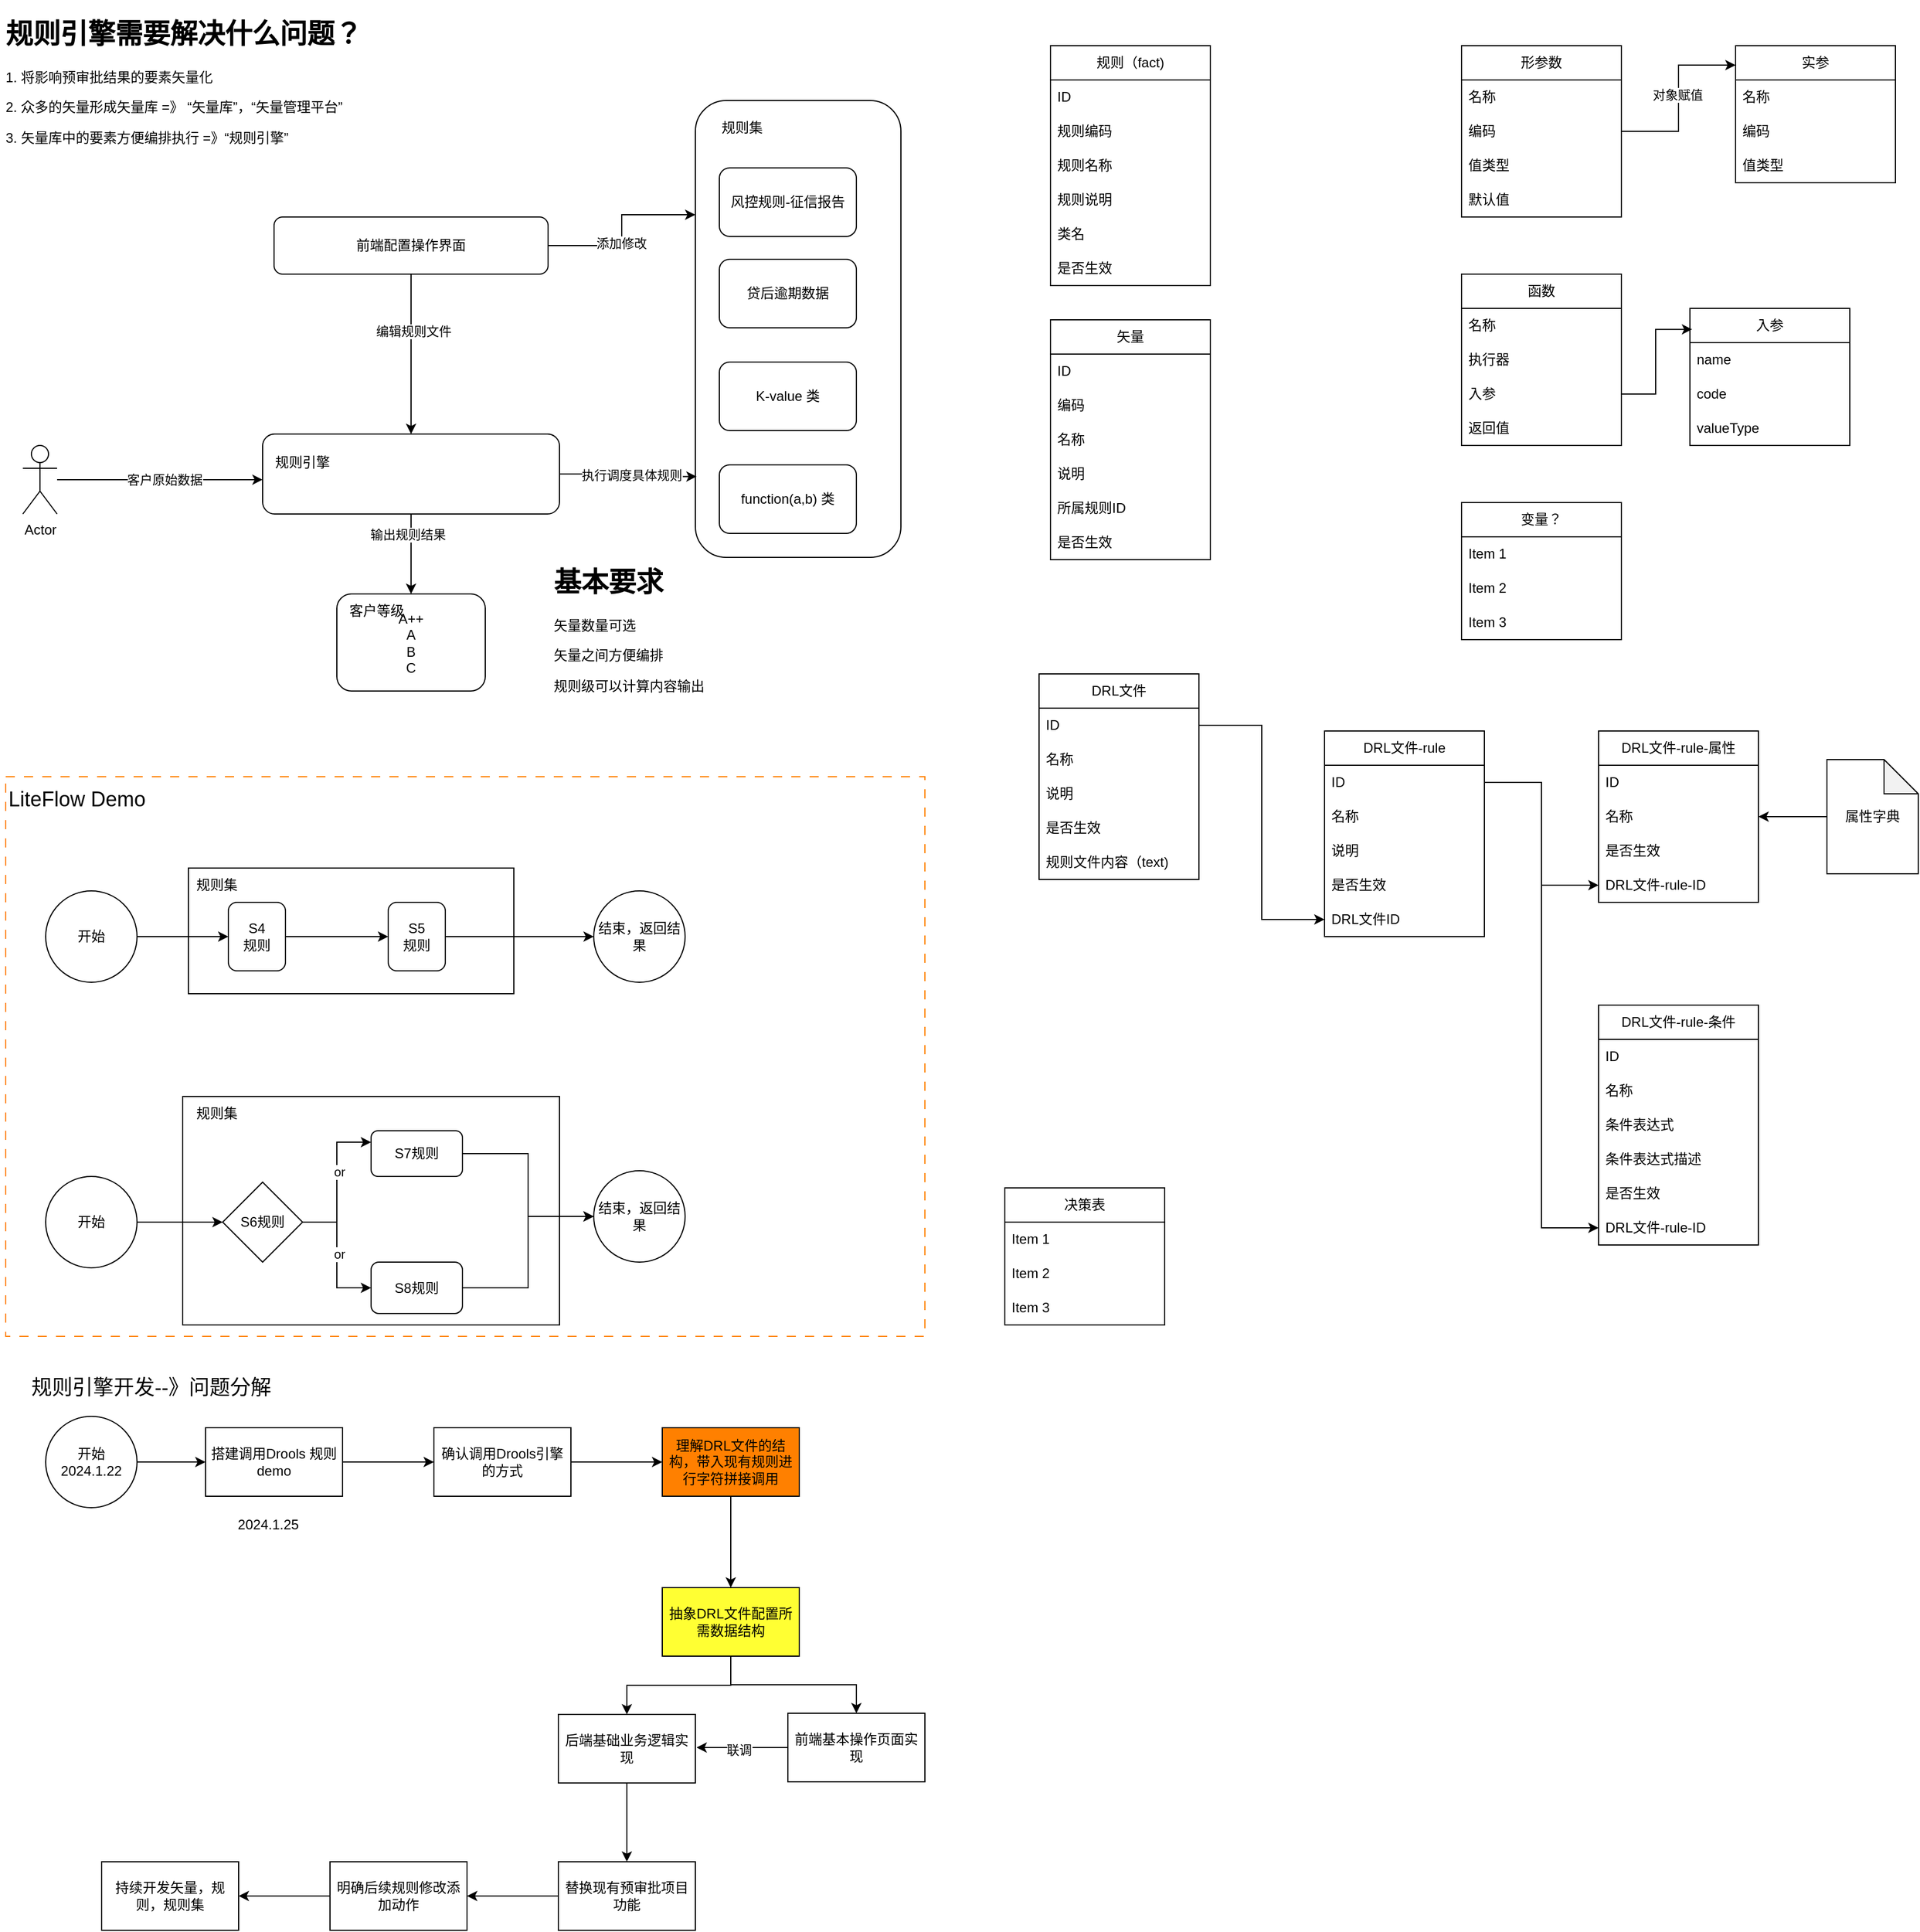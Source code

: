 <mxfile version="23.0.0" type="github">
  <diagram name="第 1 页" id="rjAUkO0vNHYu7uV1Q9YC">
    <mxGraphModel dx="1434" dy="746" grid="1" gridSize="10" guides="1" tooltips="1" connect="1" arrows="1" fold="1" page="1" pageScale="1" pageWidth="827" pageHeight="1169" math="0" shadow="0">
      <root>
        <mxCell id="0" />
        <mxCell id="1" parent="0" />
        <mxCell id="IadNxtHCecKDnva7Nldo-36" value="" style="rounded=0;whiteSpace=wrap;html=1;strokeColor=#FF8000;fillStyle=hatch;dashed=1;dashPattern=8 8;" parent="1" vertex="1">
          <mxGeometry x="5" y="680" width="805" height="490" as="geometry" />
        </mxCell>
        <mxCell id="IadNxtHCecKDnva7Nldo-32" value="" style="rounded=0;whiteSpace=wrap;html=1;" parent="1" vertex="1">
          <mxGeometry x="160" y="960" width="330" height="200" as="geometry" />
        </mxCell>
        <mxCell id="IadNxtHCecKDnva7Nldo-30" value="" style="rounded=0;whiteSpace=wrap;html=1;" parent="1" vertex="1">
          <mxGeometry x="165" y="760" width="285" height="110" as="geometry" />
        </mxCell>
        <mxCell id="1iiOVpeckg8WZ8sWALq8-1" value="" style="rounded=1;whiteSpace=wrap;html=1;" parent="1" vertex="1">
          <mxGeometry x="609" y="88" width="180" height="400" as="geometry" />
        </mxCell>
        <mxCell id="1iiOVpeckg8WZ8sWALq8-2" value="风控规则-征信报告" style="rounded=1;whiteSpace=wrap;html=1;" parent="1" vertex="1">
          <mxGeometry x="630" y="147" width="120" height="60" as="geometry" />
        </mxCell>
        <mxCell id="1iiOVpeckg8WZ8sWALq8-3" value="规则集" style="text;html=1;strokeColor=none;fillColor=none;align=center;verticalAlign=middle;whiteSpace=wrap;rounded=0;" parent="1" vertex="1">
          <mxGeometry x="620" y="97" width="60" height="30" as="geometry" />
        </mxCell>
        <mxCell id="1iiOVpeckg8WZ8sWALq8-4" value="贷后逾期数据" style="rounded=1;whiteSpace=wrap;html=1;" parent="1" vertex="1">
          <mxGeometry x="630" y="227" width="120" height="60" as="geometry" />
        </mxCell>
        <mxCell id="1iiOVpeckg8WZ8sWALq8-9" style="edgeStyle=orthogonalEdgeStyle;rounded=0;orthogonalLoop=1;jettySize=auto;html=1;entryX=0;entryY=0.25;entryDx=0;entryDy=0;" parent="1" source="1iiOVpeckg8WZ8sWALq8-5" target="1iiOVpeckg8WZ8sWALq8-1" edge="1">
          <mxGeometry relative="1" as="geometry" />
        </mxCell>
        <mxCell id="1iiOVpeckg8WZ8sWALq8-10" value="添加修改" style="edgeLabel;html=1;align=center;verticalAlign=middle;resizable=0;points=[];" parent="1iiOVpeckg8WZ8sWALq8-9" vertex="1" connectable="0">
          <mxGeometry x="-0.138" y="1" relative="1" as="geometry">
            <mxPoint as="offset" />
          </mxGeometry>
        </mxCell>
        <mxCell id="1iiOVpeckg8WZ8sWALq8-12" style="edgeStyle=orthogonalEdgeStyle;rounded=0;orthogonalLoop=1;jettySize=auto;html=1;entryX=0.5;entryY=0;entryDx=0;entryDy=0;" parent="1" source="1iiOVpeckg8WZ8sWALq8-5" target="1iiOVpeckg8WZ8sWALq8-6" edge="1">
          <mxGeometry relative="1" as="geometry">
            <mxPoint x="300" y="330" as="targetPoint" />
          </mxGeometry>
        </mxCell>
        <mxCell id="1iiOVpeckg8WZ8sWALq8-13" value="编辑规则文件" style="edgeLabel;html=1;align=center;verticalAlign=middle;resizable=0;points=[];" parent="1iiOVpeckg8WZ8sWALq8-12" vertex="1" connectable="0">
          <mxGeometry x="-0.293" y="2" relative="1" as="geometry">
            <mxPoint as="offset" />
          </mxGeometry>
        </mxCell>
        <mxCell id="1iiOVpeckg8WZ8sWALq8-5" value="前端配置操作界面" style="rounded=1;whiteSpace=wrap;html=1;" parent="1" vertex="1">
          <mxGeometry x="240" y="190" width="240" height="50" as="geometry" />
        </mxCell>
        <mxCell id="1iiOVpeckg8WZ8sWALq8-17" style="edgeStyle=orthogonalEdgeStyle;rounded=0;orthogonalLoop=1;jettySize=auto;html=1;entryX=0.5;entryY=0;entryDx=0;entryDy=0;" parent="1" source="1iiOVpeckg8WZ8sWALq8-6" target="1iiOVpeckg8WZ8sWALq8-16" edge="1">
          <mxGeometry relative="1" as="geometry" />
        </mxCell>
        <mxCell id="1iiOVpeckg8WZ8sWALq8-18" value="输出规则结果" style="edgeLabel;html=1;align=center;verticalAlign=middle;resizable=0;points=[];" parent="1iiOVpeckg8WZ8sWALq8-17" vertex="1" connectable="0">
          <mxGeometry x="-0.504" y="-3" relative="1" as="geometry">
            <mxPoint as="offset" />
          </mxGeometry>
        </mxCell>
        <mxCell id="1iiOVpeckg8WZ8sWALq8-6" value="" style="rounded=1;whiteSpace=wrap;html=1;" parent="1" vertex="1">
          <mxGeometry x="230" y="380" width="260" height="70" as="geometry" />
        </mxCell>
        <mxCell id="1iiOVpeckg8WZ8sWALq8-7" value="规则引擎" style="text;html=1;strokeColor=none;fillColor=none;align=center;verticalAlign=middle;whiteSpace=wrap;rounded=0;" parent="1" vertex="1">
          <mxGeometry x="235" y="390" width="60" height="30" as="geometry" />
        </mxCell>
        <mxCell id="1iiOVpeckg8WZ8sWALq8-14" style="edgeStyle=orthogonalEdgeStyle;rounded=0;orthogonalLoop=1;jettySize=auto;html=1;entryX=0.006;entryY=0.823;entryDx=0;entryDy=0;entryPerimeter=0;" parent="1" source="1iiOVpeckg8WZ8sWALq8-6" target="1iiOVpeckg8WZ8sWALq8-1" edge="1">
          <mxGeometry relative="1" as="geometry" />
        </mxCell>
        <mxCell id="1iiOVpeckg8WZ8sWALq8-15" value="执行调度具体规则" style="edgeLabel;html=1;align=center;verticalAlign=middle;resizable=0;points=[];" parent="1iiOVpeckg8WZ8sWALq8-14" vertex="1" connectable="0">
          <mxGeometry x="0.063" y="1" relative="1" as="geometry">
            <mxPoint as="offset" />
          </mxGeometry>
        </mxCell>
        <mxCell id="1iiOVpeckg8WZ8sWALq8-16" value="A++&lt;br&gt;A&lt;br&gt;B&lt;br&gt;C" style="rounded=1;whiteSpace=wrap;html=1;" parent="1" vertex="1">
          <mxGeometry x="295" y="520" width="130" height="85" as="geometry" />
        </mxCell>
        <mxCell id="1iiOVpeckg8WZ8sWALq8-19" value="Actor" style="shape=umlActor;verticalLabelPosition=bottom;verticalAlign=top;html=1;outlineConnect=0;" parent="1" vertex="1">
          <mxGeometry x="20" y="390" width="30" height="60" as="geometry" />
        </mxCell>
        <mxCell id="1iiOVpeckg8WZ8sWALq8-20" style="edgeStyle=orthogonalEdgeStyle;rounded=0;orthogonalLoop=1;jettySize=auto;html=1;entryX=0;entryY=0.571;entryDx=0;entryDy=0;entryPerimeter=0;" parent="1" source="1iiOVpeckg8WZ8sWALq8-19" target="1iiOVpeckg8WZ8sWALq8-6" edge="1">
          <mxGeometry relative="1" as="geometry" />
        </mxCell>
        <mxCell id="1iiOVpeckg8WZ8sWALq8-21" value="客户原始数据" style="edgeLabel;html=1;align=center;verticalAlign=middle;resizable=0;points=[];" parent="1iiOVpeckg8WZ8sWALq8-20" vertex="1" connectable="0">
          <mxGeometry x="0.037" relative="1" as="geometry">
            <mxPoint as="offset" />
          </mxGeometry>
        </mxCell>
        <mxCell id="1iiOVpeckg8WZ8sWALq8-22" value="客户等级" style="text;html=1;strokeColor=none;fillColor=none;align=center;verticalAlign=middle;whiteSpace=wrap;rounded=0;" parent="1" vertex="1">
          <mxGeometry x="300" y="520" width="60" height="30" as="geometry" />
        </mxCell>
        <mxCell id="1iiOVpeckg8WZ8sWALq8-23" value="K-value 类" style="rounded=1;whiteSpace=wrap;html=1;" parent="1" vertex="1">
          <mxGeometry x="630" y="317" width="120" height="60" as="geometry" />
        </mxCell>
        <mxCell id="1iiOVpeckg8WZ8sWALq8-24" value="function(a,b) 类" style="rounded=1;whiteSpace=wrap;html=1;" parent="1" vertex="1">
          <mxGeometry x="630" y="407" width="120" height="60" as="geometry" />
        </mxCell>
        <mxCell id="1iiOVpeckg8WZ8sWALq8-25" value="&lt;h1&gt;基本要求&lt;/h1&gt;&lt;p&gt;矢量数量可选&lt;/p&gt;&lt;p&gt;矢量之间方便编排&lt;/p&gt;&lt;p&gt;&lt;span style=&quot;background-color: initial;&quot;&gt;规则级可以计算内容输出&lt;/span&gt;&lt;/p&gt;" style="text;html=1;strokeColor=none;fillColor=none;spacing=5;spacingTop=-20;whiteSpace=wrap;overflow=hidden;rounded=0;" parent="1" vertex="1">
          <mxGeometry x="480" y="490" width="190" height="130" as="geometry" />
        </mxCell>
        <mxCell id="IadNxtHCecKDnva7Nldo-7" style="edgeStyle=orthogonalEdgeStyle;rounded=0;orthogonalLoop=1;jettySize=auto;html=1;" parent="1" source="IadNxtHCecKDnva7Nldo-1" target="IadNxtHCecKDnva7Nldo-2" edge="1">
          <mxGeometry relative="1" as="geometry" />
        </mxCell>
        <mxCell id="IadNxtHCecKDnva7Nldo-1" value="开始" style="ellipse;whiteSpace=wrap;html=1;aspect=fixed;" parent="1" vertex="1">
          <mxGeometry x="40" y="780" width="80" height="80" as="geometry" />
        </mxCell>
        <mxCell id="IadNxtHCecKDnva7Nldo-8" style="edgeStyle=orthogonalEdgeStyle;rounded=0;orthogonalLoop=1;jettySize=auto;html=1;entryX=0;entryY=0.5;entryDx=0;entryDy=0;" parent="1" source="IadNxtHCecKDnva7Nldo-2" target="IadNxtHCecKDnva7Nldo-3" edge="1">
          <mxGeometry relative="1" as="geometry" />
        </mxCell>
        <mxCell id="IadNxtHCecKDnva7Nldo-2" value="S4&lt;br&gt;规则" style="rounded=1;whiteSpace=wrap;html=1;" parent="1" vertex="1">
          <mxGeometry x="200" y="790" width="50" height="60" as="geometry" />
        </mxCell>
        <mxCell id="IadNxtHCecKDnva7Nldo-20" style="edgeStyle=orthogonalEdgeStyle;rounded=0;orthogonalLoop=1;jettySize=auto;html=1;" parent="1" source="IadNxtHCecKDnva7Nldo-3" target="IadNxtHCecKDnva7Nldo-9" edge="1">
          <mxGeometry relative="1" as="geometry" />
        </mxCell>
        <mxCell id="IadNxtHCecKDnva7Nldo-3" value="S5&lt;br&gt;规则" style="rounded=1;whiteSpace=wrap;html=1;" parent="1" vertex="1">
          <mxGeometry x="340" y="790" width="50" height="60" as="geometry" />
        </mxCell>
        <mxCell id="IadNxtHCecKDnva7Nldo-11" style="edgeStyle=orthogonalEdgeStyle;rounded=0;orthogonalLoop=1;jettySize=auto;html=1;entryX=0;entryY=0.25;entryDx=0;entryDy=0;" parent="1" source="IadNxtHCecKDnva7Nldo-4" target="IadNxtHCecKDnva7Nldo-5" edge="1">
          <mxGeometry relative="1" as="geometry" />
        </mxCell>
        <mxCell id="IadNxtHCecKDnva7Nldo-13" value="or" style="edgeLabel;html=1;align=center;verticalAlign=middle;resizable=0;points=[];" parent="IadNxtHCecKDnva7Nldo-11" vertex="1" connectable="0">
          <mxGeometry x="0.139" y="-2" relative="1" as="geometry">
            <mxPoint as="offset" />
          </mxGeometry>
        </mxCell>
        <mxCell id="IadNxtHCecKDnva7Nldo-12" style="edgeStyle=orthogonalEdgeStyle;rounded=0;orthogonalLoop=1;jettySize=auto;html=1;entryX=0;entryY=0.5;entryDx=0;entryDy=0;" parent="1" source="IadNxtHCecKDnva7Nldo-4" target="IadNxtHCecKDnva7Nldo-6" edge="1">
          <mxGeometry relative="1" as="geometry" />
        </mxCell>
        <mxCell id="IadNxtHCecKDnva7Nldo-14" value="or" style="edgeLabel;html=1;align=center;verticalAlign=middle;resizable=0;points=[];" parent="IadNxtHCecKDnva7Nldo-12" vertex="1" connectable="0">
          <mxGeometry x="-0.013" y="2" relative="1" as="geometry">
            <mxPoint as="offset" />
          </mxGeometry>
        </mxCell>
        <mxCell id="IadNxtHCecKDnva7Nldo-4" value="S6规则" style="rhombus;whiteSpace=wrap;html=1;" parent="1" vertex="1">
          <mxGeometry x="195" y="1035" width="70" height="70" as="geometry" />
        </mxCell>
        <mxCell id="IadNxtHCecKDnva7Nldo-28" style="edgeStyle=orthogonalEdgeStyle;rounded=0;orthogonalLoop=1;jettySize=auto;html=1;entryX=0;entryY=0.5;entryDx=0;entryDy=0;" parent="1" source="IadNxtHCecKDnva7Nldo-5" target="IadNxtHCecKDnva7Nldo-27" edge="1">
          <mxGeometry relative="1" as="geometry" />
        </mxCell>
        <mxCell id="IadNxtHCecKDnva7Nldo-5" value="S7规则" style="rounded=1;whiteSpace=wrap;html=1;" parent="1" vertex="1">
          <mxGeometry x="325" y="990" width="80" height="40" as="geometry" />
        </mxCell>
        <mxCell id="IadNxtHCecKDnva7Nldo-29" style="edgeStyle=orthogonalEdgeStyle;rounded=0;orthogonalLoop=1;jettySize=auto;html=1;" parent="1" source="IadNxtHCecKDnva7Nldo-6" target="IadNxtHCecKDnva7Nldo-27" edge="1">
          <mxGeometry relative="1" as="geometry" />
        </mxCell>
        <mxCell id="IadNxtHCecKDnva7Nldo-6" value="S8规则" style="rounded=1;whiteSpace=wrap;html=1;" parent="1" vertex="1">
          <mxGeometry x="325" y="1105" width="80" height="45" as="geometry" />
        </mxCell>
        <mxCell id="IadNxtHCecKDnva7Nldo-9" value="结束，返回结果" style="ellipse;whiteSpace=wrap;html=1;aspect=fixed;" parent="1" vertex="1">
          <mxGeometry x="520" y="780" width="80" height="80" as="geometry" />
        </mxCell>
        <mxCell id="IadNxtHCecKDnva7Nldo-26" style="edgeStyle=orthogonalEdgeStyle;rounded=0;orthogonalLoop=1;jettySize=auto;html=1;" parent="1" source="IadNxtHCecKDnva7Nldo-25" target="IadNxtHCecKDnva7Nldo-4" edge="1">
          <mxGeometry relative="1" as="geometry" />
        </mxCell>
        <mxCell id="IadNxtHCecKDnva7Nldo-25" value="开始" style="ellipse;whiteSpace=wrap;html=1;aspect=fixed;" parent="1" vertex="1">
          <mxGeometry x="40" y="1030" width="80" height="80" as="geometry" />
        </mxCell>
        <mxCell id="IadNxtHCecKDnva7Nldo-27" value="结束，返回结果" style="ellipse;whiteSpace=wrap;html=1;aspect=fixed;" parent="1" vertex="1">
          <mxGeometry x="520" y="1025" width="80" height="80" as="geometry" />
        </mxCell>
        <mxCell id="IadNxtHCecKDnva7Nldo-31" value="规则集" style="text;html=1;strokeColor=none;fillColor=none;align=center;verticalAlign=middle;whiteSpace=wrap;rounded=0;" parent="1" vertex="1">
          <mxGeometry x="160" y="760" width="60" height="30" as="geometry" />
        </mxCell>
        <mxCell id="IadNxtHCecKDnva7Nldo-33" value="规则集" style="text;html=1;strokeColor=none;fillColor=none;align=center;verticalAlign=middle;whiteSpace=wrap;rounded=0;" parent="1" vertex="1">
          <mxGeometry x="160" y="960" width="60" height="30" as="geometry" />
        </mxCell>
        <mxCell id="IadNxtHCecKDnva7Nldo-34" value="&lt;h1&gt;规则引擎需要解决什么问题？&lt;/h1&gt;&lt;p&gt;1. 将影响预审批结果的要素矢量化&lt;br&gt;&lt;/p&gt;&lt;p&gt;2. 众多的矢量形成矢量库 =》 “矢量库”，“矢量管理平台”&lt;/p&gt;&lt;p&gt;3. 矢量库中的要素方便编排执行 =》“规则引擎”&lt;/p&gt;" style="text;html=1;strokeColor=none;fillColor=none;spacing=5;spacingTop=-20;whiteSpace=wrap;overflow=hidden;rounded=0;" parent="1" vertex="1">
          <mxGeometry y="10" width="450" height="130" as="geometry" />
        </mxCell>
        <mxCell id="IadNxtHCecKDnva7Nldo-35" value="&lt;font style=&quot;font-size: 18px;&quot;&gt;LiteFlow Demo&lt;/font&gt;" style="text;html=1;strokeColor=none;fillColor=none;align=center;verticalAlign=middle;whiteSpace=wrap;rounded=0;" parent="1" vertex="1">
          <mxGeometry x="5" y="680" width="125" height="40" as="geometry" />
        </mxCell>
        <mxCell id="uhCpinp49jNJa4CH-uqe-2" value="形参数" style="swimlane;fontStyle=0;childLayout=stackLayout;horizontal=1;startSize=30;horizontalStack=0;resizeParent=1;resizeParentMax=0;resizeLast=0;collapsible=1;marginBottom=0;whiteSpace=wrap;html=1;" parent="1" vertex="1">
          <mxGeometry x="1280" y="40" width="140" height="150" as="geometry" />
        </mxCell>
        <mxCell id="uhCpinp49jNJa4CH-uqe-3" value="名称" style="text;strokeColor=none;fillColor=none;align=left;verticalAlign=middle;spacingLeft=4;spacingRight=4;overflow=hidden;points=[[0,0.5],[1,0.5]];portConstraint=eastwest;rotatable=0;whiteSpace=wrap;html=1;" parent="uhCpinp49jNJa4CH-uqe-2" vertex="1">
          <mxGeometry y="30" width="140" height="30" as="geometry" />
        </mxCell>
        <mxCell id="uhCpinp49jNJa4CH-uqe-4" value="编码" style="text;strokeColor=none;fillColor=none;align=left;verticalAlign=middle;spacingLeft=4;spacingRight=4;overflow=hidden;points=[[0,0.5],[1,0.5]];portConstraint=eastwest;rotatable=0;whiteSpace=wrap;html=1;" parent="uhCpinp49jNJa4CH-uqe-2" vertex="1">
          <mxGeometry y="60" width="140" height="30" as="geometry" />
        </mxCell>
        <mxCell id="kx4K6ubJ5nSAJbmqoORs-87" value="值类型" style="text;strokeColor=none;fillColor=none;align=left;verticalAlign=middle;spacingLeft=4;spacingRight=4;overflow=hidden;points=[[0,0.5],[1,0.5]];portConstraint=eastwest;rotatable=0;whiteSpace=wrap;html=1;" vertex="1" parent="uhCpinp49jNJa4CH-uqe-2">
          <mxGeometry y="90" width="140" height="30" as="geometry" />
        </mxCell>
        <mxCell id="uhCpinp49jNJa4CH-uqe-5" value="默认值" style="text;strokeColor=none;fillColor=none;align=left;verticalAlign=middle;spacingLeft=4;spacingRight=4;overflow=hidden;points=[[0,0.5],[1,0.5]];portConstraint=eastwest;rotatable=0;whiteSpace=wrap;html=1;" parent="uhCpinp49jNJa4CH-uqe-2" vertex="1">
          <mxGeometry y="120" width="140" height="30" as="geometry" />
        </mxCell>
        <mxCell id="uhCpinp49jNJa4CH-uqe-6" value="函数" style="swimlane;fontStyle=0;childLayout=stackLayout;horizontal=1;startSize=30;horizontalStack=0;resizeParent=1;resizeParentMax=0;resizeLast=0;collapsible=1;marginBottom=0;whiteSpace=wrap;html=1;" parent="1" vertex="1">
          <mxGeometry x="1280" y="240" width="140" height="150" as="geometry" />
        </mxCell>
        <mxCell id="uhCpinp49jNJa4CH-uqe-7" value="名称" style="text;strokeColor=none;fillColor=none;align=left;verticalAlign=middle;spacingLeft=4;spacingRight=4;overflow=hidden;points=[[0,0.5],[1,0.5]];portConstraint=eastwest;rotatable=0;whiteSpace=wrap;html=1;" parent="uhCpinp49jNJa4CH-uqe-6" vertex="1">
          <mxGeometry y="30" width="140" height="30" as="geometry" />
        </mxCell>
        <mxCell id="uhCpinp49jNJa4CH-uqe-8" value="执行器" style="text;strokeColor=none;fillColor=none;align=left;verticalAlign=middle;spacingLeft=4;spacingRight=4;overflow=hidden;points=[[0,0.5],[1,0.5]];portConstraint=eastwest;rotatable=0;whiteSpace=wrap;html=1;" parent="uhCpinp49jNJa4CH-uqe-6" vertex="1">
          <mxGeometry y="60" width="140" height="30" as="geometry" />
        </mxCell>
        <mxCell id="uhCpinp49jNJa4CH-uqe-10" value="入参" style="text;strokeColor=none;fillColor=none;align=left;verticalAlign=middle;spacingLeft=4;spacingRight=4;overflow=hidden;points=[[0,0.5],[1,0.5]];portConstraint=eastwest;rotatable=0;whiteSpace=wrap;html=1;" parent="uhCpinp49jNJa4CH-uqe-6" vertex="1">
          <mxGeometry y="90" width="140" height="30" as="geometry" />
        </mxCell>
        <mxCell id="uhCpinp49jNJa4CH-uqe-9" value="返回值" style="text;strokeColor=none;fillColor=none;align=left;verticalAlign=middle;spacingLeft=4;spacingRight=4;overflow=hidden;points=[[0,0.5],[1,0.5]];portConstraint=eastwest;rotatable=0;whiteSpace=wrap;html=1;" parent="uhCpinp49jNJa4CH-uqe-6" vertex="1">
          <mxGeometry y="120" width="140" height="30" as="geometry" />
        </mxCell>
        <mxCell id="uhCpinp49jNJa4CH-uqe-11" value="入参" style="swimlane;fontStyle=0;childLayout=stackLayout;horizontal=1;startSize=30;horizontalStack=0;resizeParent=1;resizeParentMax=0;resizeLast=0;collapsible=1;marginBottom=0;whiteSpace=wrap;html=1;" parent="1" vertex="1">
          <mxGeometry x="1480" y="270" width="140" height="120" as="geometry" />
        </mxCell>
        <mxCell id="uhCpinp49jNJa4CH-uqe-12" value="name" style="text;strokeColor=none;fillColor=none;align=left;verticalAlign=middle;spacingLeft=4;spacingRight=4;overflow=hidden;points=[[0,0.5],[1,0.5]];portConstraint=eastwest;rotatable=0;whiteSpace=wrap;html=1;" parent="uhCpinp49jNJa4CH-uqe-11" vertex="1">
          <mxGeometry y="30" width="140" height="30" as="geometry" />
        </mxCell>
        <mxCell id="uhCpinp49jNJa4CH-uqe-13" value="code" style="text;strokeColor=none;fillColor=none;align=left;verticalAlign=middle;spacingLeft=4;spacingRight=4;overflow=hidden;points=[[0,0.5],[1,0.5]];portConstraint=eastwest;rotatable=0;whiteSpace=wrap;html=1;" parent="uhCpinp49jNJa4CH-uqe-11" vertex="1">
          <mxGeometry y="60" width="140" height="30" as="geometry" />
        </mxCell>
        <mxCell id="uhCpinp49jNJa4CH-uqe-14" value="valueType" style="text;strokeColor=none;fillColor=none;align=left;verticalAlign=middle;spacingLeft=4;spacingRight=4;overflow=hidden;points=[[0,0.5],[1,0.5]];portConstraint=eastwest;rotatable=0;whiteSpace=wrap;html=1;" parent="uhCpinp49jNJa4CH-uqe-11" vertex="1">
          <mxGeometry y="90" width="140" height="30" as="geometry" />
        </mxCell>
        <mxCell id="uhCpinp49jNJa4CH-uqe-15" style="edgeStyle=orthogonalEdgeStyle;rounded=0;orthogonalLoop=1;jettySize=auto;html=1;entryX=0.014;entryY=0.153;entryDx=0;entryDy=0;entryPerimeter=0;" parent="1" source="uhCpinp49jNJa4CH-uqe-10" target="uhCpinp49jNJa4CH-uqe-11" edge="1">
          <mxGeometry relative="1" as="geometry" />
        </mxCell>
        <mxCell id="uhCpinp49jNJa4CH-uqe-16" value="变量？" style="swimlane;fontStyle=0;childLayout=stackLayout;horizontal=1;startSize=30;horizontalStack=0;resizeParent=1;resizeParentMax=0;resizeLast=0;collapsible=1;marginBottom=0;whiteSpace=wrap;html=1;" parent="1" vertex="1">
          <mxGeometry x="1280" y="440" width="140" height="120" as="geometry" />
        </mxCell>
        <mxCell id="uhCpinp49jNJa4CH-uqe-17" value="Item 1" style="text;strokeColor=none;fillColor=none;align=left;verticalAlign=middle;spacingLeft=4;spacingRight=4;overflow=hidden;points=[[0,0.5],[1,0.5]];portConstraint=eastwest;rotatable=0;whiteSpace=wrap;html=1;" parent="uhCpinp49jNJa4CH-uqe-16" vertex="1">
          <mxGeometry y="30" width="140" height="30" as="geometry" />
        </mxCell>
        <mxCell id="uhCpinp49jNJa4CH-uqe-18" value="Item 2" style="text;strokeColor=none;fillColor=none;align=left;verticalAlign=middle;spacingLeft=4;spacingRight=4;overflow=hidden;points=[[0,0.5],[1,0.5]];portConstraint=eastwest;rotatable=0;whiteSpace=wrap;html=1;" parent="uhCpinp49jNJa4CH-uqe-16" vertex="1">
          <mxGeometry y="60" width="140" height="30" as="geometry" />
        </mxCell>
        <mxCell id="uhCpinp49jNJa4CH-uqe-19" value="Item 3" style="text;strokeColor=none;fillColor=none;align=left;verticalAlign=middle;spacingLeft=4;spacingRight=4;overflow=hidden;points=[[0,0.5],[1,0.5]];portConstraint=eastwest;rotatable=0;whiteSpace=wrap;html=1;" parent="uhCpinp49jNJa4CH-uqe-16" vertex="1">
          <mxGeometry y="90" width="140" height="30" as="geometry" />
        </mxCell>
        <mxCell id="uhCpinp49jNJa4CH-uqe-29" value="决策表" style="swimlane;fontStyle=0;childLayout=stackLayout;horizontal=1;startSize=30;horizontalStack=0;resizeParent=1;resizeParentMax=0;resizeLast=0;collapsible=1;marginBottom=0;whiteSpace=wrap;html=1;" parent="1" vertex="1">
          <mxGeometry x="880" y="1040" width="140" height="120" as="geometry" />
        </mxCell>
        <mxCell id="uhCpinp49jNJa4CH-uqe-30" value="Item 1" style="text;strokeColor=none;fillColor=none;align=left;verticalAlign=middle;spacingLeft=4;spacingRight=4;overflow=hidden;points=[[0,0.5],[1,0.5]];portConstraint=eastwest;rotatable=0;whiteSpace=wrap;html=1;" parent="uhCpinp49jNJa4CH-uqe-29" vertex="1">
          <mxGeometry y="30" width="140" height="30" as="geometry" />
        </mxCell>
        <mxCell id="uhCpinp49jNJa4CH-uqe-31" value="Item 2" style="text;strokeColor=none;fillColor=none;align=left;verticalAlign=middle;spacingLeft=4;spacingRight=4;overflow=hidden;points=[[0,0.5],[1,0.5]];portConstraint=eastwest;rotatable=0;whiteSpace=wrap;html=1;" parent="uhCpinp49jNJa4CH-uqe-29" vertex="1">
          <mxGeometry y="60" width="140" height="30" as="geometry" />
        </mxCell>
        <mxCell id="uhCpinp49jNJa4CH-uqe-32" value="Item 3" style="text;strokeColor=none;fillColor=none;align=left;verticalAlign=middle;spacingLeft=4;spacingRight=4;overflow=hidden;points=[[0,0.5],[1,0.5]];portConstraint=eastwest;rotatable=0;whiteSpace=wrap;html=1;" parent="uhCpinp49jNJa4CH-uqe-29" vertex="1">
          <mxGeometry y="90" width="140" height="30" as="geometry" />
        </mxCell>
        <mxCell id="kx4K6ubJ5nSAJbmqoORs-1" value="规则（fact)" style="swimlane;fontStyle=0;childLayout=stackLayout;horizontal=1;startSize=30;horizontalStack=0;resizeParent=1;resizeParentMax=0;resizeLast=0;collapsible=1;marginBottom=0;whiteSpace=wrap;html=1;" vertex="1" parent="1">
          <mxGeometry x="920" y="40" width="140" height="210" as="geometry" />
        </mxCell>
        <mxCell id="kx4K6ubJ5nSAJbmqoORs-2" value="ID" style="text;strokeColor=none;fillColor=none;align=left;verticalAlign=middle;spacingLeft=4;spacingRight=4;overflow=hidden;points=[[0,0.5],[1,0.5]];portConstraint=eastwest;rotatable=0;whiteSpace=wrap;html=1;" vertex="1" parent="kx4K6ubJ5nSAJbmqoORs-1">
          <mxGeometry y="30" width="140" height="30" as="geometry" />
        </mxCell>
        <mxCell id="kx4K6ubJ5nSAJbmqoORs-3" value="规则编码" style="text;strokeColor=none;fillColor=none;align=left;verticalAlign=middle;spacingLeft=4;spacingRight=4;overflow=hidden;points=[[0,0.5],[1,0.5]];portConstraint=eastwest;rotatable=0;whiteSpace=wrap;html=1;" vertex="1" parent="kx4K6ubJ5nSAJbmqoORs-1">
          <mxGeometry y="60" width="140" height="30" as="geometry" />
        </mxCell>
        <mxCell id="kx4K6ubJ5nSAJbmqoORs-4" value="规则名称" style="text;strokeColor=none;fillColor=none;align=left;verticalAlign=middle;spacingLeft=4;spacingRight=4;overflow=hidden;points=[[0,0.5],[1,0.5]];portConstraint=eastwest;rotatable=0;whiteSpace=wrap;html=1;" vertex="1" parent="kx4K6ubJ5nSAJbmqoORs-1">
          <mxGeometry y="90" width="140" height="30" as="geometry" />
        </mxCell>
        <mxCell id="kx4K6ubJ5nSAJbmqoORs-36" value="规则说明" style="text;strokeColor=none;fillColor=none;align=left;verticalAlign=middle;spacingLeft=4;spacingRight=4;overflow=hidden;points=[[0,0.5],[1,0.5]];portConstraint=eastwest;rotatable=0;whiteSpace=wrap;html=1;" vertex="1" parent="kx4K6ubJ5nSAJbmqoORs-1">
          <mxGeometry y="120" width="140" height="30" as="geometry" />
        </mxCell>
        <mxCell id="kx4K6ubJ5nSAJbmqoORs-34" value="类名" style="text;strokeColor=none;fillColor=none;align=left;verticalAlign=middle;spacingLeft=4;spacingRight=4;overflow=hidden;points=[[0,0.5],[1,0.5]];portConstraint=eastwest;rotatable=0;whiteSpace=wrap;html=1;" vertex="1" parent="kx4K6ubJ5nSAJbmqoORs-1">
          <mxGeometry y="150" width="140" height="30" as="geometry" />
        </mxCell>
        <mxCell id="kx4K6ubJ5nSAJbmqoORs-35" value="是否生效" style="text;strokeColor=none;fillColor=none;align=left;verticalAlign=middle;spacingLeft=4;spacingRight=4;overflow=hidden;points=[[0,0.5],[1,0.5]];portConstraint=eastwest;rotatable=0;whiteSpace=wrap;html=1;" vertex="1" parent="kx4K6ubJ5nSAJbmqoORs-1">
          <mxGeometry y="180" width="140" height="30" as="geometry" />
        </mxCell>
        <mxCell id="kx4K6ubJ5nSAJbmqoORs-7" value="" style="edgeStyle=orthogonalEdgeStyle;rounded=0;orthogonalLoop=1;jettySize=auto;html=1;" edge="1" parent="1" source="kx4K6ubJ5nSAJbmqoORs-5" target="kx4K6ubJ5nSAJbmqoORs-6">
          <mxGeometry relative="1" as="geometry" />
        </mxCell>
        <mxCell id="kx4K6ubJ5nSAJbmqoORs-5" value="开始&lt;br&gt;2024.1.22" style="ellipse;whiteSpace=wrap;html=1;aspect=fixed;" vertex="1" parent="1">
          <mxGeometry x="40" y="1240" width="80" height="80" as="geometry" />
        </mxCell>
        <mxCell id="kx4K6ubJ5nSAJbmqoORs-9" value="" style="edgeStyle=orthogonalEdgeStyle;rounded=0;orthogonalLoop=1;jettySize=auto;html=1;" edge="1" parent="1" source="kx4K6ubJ5nSAJbmqoORs-6" target="kx4K6ubJ5nSAJbmqoORs-8">
          <mxGeometry relative="1" as="geometry" />
        </mxCell>
        <mxCell id="kx4K6ubJ5nSAJbmqoORs-6" value="搭建调用Drools 规则demo" style="whiteSpace=wrap;html=1;" vertex="1" parent="1">
          <mxGeometry x="180" y="1250" width="120" height="60" as="geometry" />
        </mxCell>
        <mxCell id="kx4K6ubJ5nSAJbmqoORs-11" value="" style="edgeStyle=orthogonalEdgeStyle;rounded=0;orthogonalLoop=1;jettySize=auto;html=1;" edge="1" parent="1" source="kx4K6ubJ5nSAJbmqoORs-8" target="kx4K6ubJ5nSAJbmqoORs-10">
          <mxGeometry relative="1" as="geometry" />
        </mxCell>
        <mxCell id="kx4K6ubJ5nSAJbmqoORs-8" value="确认调用Drools引擎的方式" style="whiteSpace=wrap;html=1;" vertex="1" parent="1">
          <mxGeometry x="380" y="1250" width="120" height="60" as="geometry" />
        </mxCell>
        <mxCell id="kx4K6ubJ5nSAJbmqoORs-13" value="" style="edgeStyle=orthogonalEdgeStyle;rounded=0;orthogonalLoop=1;jettySize=auto;html=1;" edge="1" parent="1" source="kx4K6ubJ5nSAJbmqoORs-10" target="kx4K6ubJ5nSAJbmqoORs-12">
          <mxGeometry relative="1" as="geometry" />
        </mxCell>
        <mxCell id="kx4K6ubJ5nSAJbmqoORs-10" value="理解DRL文件的结构，带入现有规则进行字符拼接调用" style="whiteSpace=wrap;html=1;fillColor=#FF8000;" vertex="1" parent="1">
          <mxGeometry x="580" y="1250" width="120" height="60" as="geometry" />
        </mxCell>
        <mxCell id="kx4K6ubJ5nSAJbmqoORs-17" value="" style="edgeStyle=orthogonalEdgeStyle;rounded=0;orthogonalLoop=1;jettySize=auto;html=1;" edge="1" parent="1" source="kx4K6ubJ5nSAJbmqoORs-12" target="kx4K6ubJ5nSAJbmqoORs-16">
          <mxGeometry relative="1" as="geometry" />
        </mxCell>
        <mxCell id="kx4K6ubJ5nSAJbmqoORs-19" value="" style="edgeStyle=orthogonalEdgeStyle;rounded=0;orthogonalLoop=1;jettySize=auto;html=1;" edge="1" parent="1" source="kx4K6ubJ5nSAJbmqoORs-12" target="kx4K6ubJ5nSAJbmqoORs-18">
          <mxGeometry relative="1" as="geometry" />
        </mxCell>
        <mxCell id="kx4K6ubJ5nSAJbmqoORs-12" value="抽象DRL文件配置所需数据结构" style="whiteSpace=wrap;html=1;fillColor=#FFFF33;" vertex="1" parent="1">
          <mxGeometry x="580" y="1390" width="120" height="60" as="geometry" />
        </mxCell>
        <mxCell id="kx4K6ubJ5nSAJbmqoORs-14" value="&lt;font style=&quot;font-size: 18px;&quot;&gt;规则引擎开发--》问题分解&lt;/font&gt;" style="text;html=1;strokeColor=none;fillColor=none;align=center;verticalAlign=middle;whiteSpace=wrap;rounded=0;" vertex="1" parent="1">
          <mxGeometry x="5" y="1200" width="255" height="30" as="geometry" />
        </mxCell>
        <mxCell id="kx4K6ubJ5nSAJbmqoORs-15" value="2024.1.25" style="text;html=1;strokeColor=none;fillColor=none;align=center;verticalAlign=middle;whiteSpace=wrap;rounded=0;" vertex="1" parent="1">
          <mxGeometry x="205" y="1320" width="60" height="30" as="geometry" />
        </mxCell>
        <mxCell id="kx4K6ubJ5nSAJbmqoORs-21" value="" style="edgeStyle=orthogonalEdgeStyle;rounded=0;orthogonalLoop=1;jettySize=auto;html=1;" edge="1" parent="1" source="kx4K6ubJ5nSAJbmqoORs-16" target="kx4K6ubJ5nSAJbmqoORs-20">
          <mxGeometry relative="1" as="geometry" />
        </mxCell>
        <mxCell id="kx4K6ubJ5nSAJbmqoORs-16" value="后端基础业务逻辑实现" style="whiteSpace=wrap;html=1;" vertex="1" parent="1">
          <mxGeometry x="489" y="1501" width="120" height="60" as="geometry" />
        </mxCell>
        <mxCell id="kx4K6ubJ5nSAJbmqoORs-23" style="edgeStyle=orthogonalEdgeStyle;rounded=0;orthogonalLoop=1;jettySize=auto;html=1;" edge="1" parent="1" source="kx4K6ubJ5nSAJbmqoORs-18">
          <mxGeometry relative="1" as="geometry">
            <mxPoint x="610" y="1530" as="targetPoint" />
          </mxGeometry>
        </mxCell>
        <mxCell id="kx4K6ubJ5nSAJbmqoORs-33" value="联调" style="edgeLabel;html=1;align=center;verticalAlign=middle;resizable=0;points=[];" vertex="1" connectable="0" parent="kx4K6ubJ5nSAJbmqoORs-23">
          <mxGeometry x="0.093" y="1" relative="1" as="geometry">
            <mxPoint as="offset" />
          </mxGeometry>
        </mxCell>
        <mxCell id="kx4K6ubJ5nSAJbmqoORs-18" value="前端基本操作页面实现" style="whiteSpace=wrap;html=1;" vertex="1" parent="1">
          <mxGeometry x="690" y="1500" width="120" height="60" as="geometry" />
        </mxCell>
        <mxCell id="kx4K6ubJ5nSAJbmqoORs-25" value="" style="edgeStyle=orthogonalEdgeStyle;rounded=0;orthogonalLoop=1;jettySize=auto;html=1;" edge="1" parent="1" source="kx4K6ubJ5nSAJbmqoORs-20" target="kx4K6ubJ5nSAJbmqoORs-24">
          <mxGeometry relative="1" as="geometry" />
        </mxCell>
        <mxCell id="kx4K6ubJ5nSAJbmqoORs-20" value="替换现有预审批项目功能" style="whiteSpace=wrap;html=1;" vertex="1" parent="1">
          <mxGeometry x="489" y="1630" width="120" height="60" as="geometry" />
        </mxCell>
        <mxCell id="kx4K6ubJ5nSAJbmqoORs-27" value="" style="edgeStyle=orthogonalEdgeStyle;rounded=0;orthogonalLoop=1;jettySize=auto;html=1;" edge="1" parent="1" source="kx4K6ubJ5nSAJbmqoORs-24" target="kx4K6ubJ5nSAJbmqoORs-26">
          <mxGeometry relative="1" as="geometry" />
        </mxCell>
        <mxCell id="kx4K6ubJ5nSAJbmqoORs-24" value="明确后续规则修改添加动作" style="whiteSpace=wrap;html=1;" vertex="1" parent="1">
          <mxGeometry x="289" y="1630" width="120" height="60" as="geometry" />
        </mxCell>
        <mxCell id="kx4K6ubJ5nSAJbmqoORs-26" value="持续开发矢量，规则，规则集" style="whiteSpace=wrap;html=1;" vertex="1" parent="1">
          <mxGeometry x="89" y="1630" width="120" height="60" as="geometry" />
        </mxCell>
        <mxCell id="kx4K6ubJ5nSAJbmqoORs-41" value="矢量" style="swimlane;fontStyle=0;childLayout=stackLayout;horizontal=1;startSize=30;horizontalStack=0;resizeParent=1;resizeParentMax=0;resizeLast=0;collapsible=1;marginBottom=0;whiteSpace=wrap;html=1;" vertex="1" parent="1">
          <mxGeometry x="920" y="280" width="140" height="210" as="geometry" />
        </mxCell>
        <mxCell id="kx4K6ubJ5nSAJbmqoORs-42" value="ID" style="text;strokeColor=none;fillColor=none;align=left;verticalAlign=middle;spacingLeft=4;spacingRight=4;overflow=hidden;points=[[0,0.5],[1,0.5]];portConstraint=eastwest;rotatable=0;whiteSpace=wrap;html=1;" vertex="1" parent="kx4K6ubJ5nSAJbmqoORs-41">
          <mxGeometry y="30" width="140" height="30" as="geometry" />
        </mxCell>
        <mxCell id="kx4K6ubJ5nSAJbmqoORs-43" value="编码" style="text;strokeColor=none;fillColor=none;align=left;verticalAlign=middle;spacingLeft=4;spacingRight=4;overflow=hidden;points=[[0,0.5],[1,0.5]];portConstraint=eastwest;rotatable=0;whiteSpace=wrap;html=1;" vertex="1" parent="kx4K6ubJ5nSAJbmqoORs-41">
          <mxGeometry y="60" width="140" height="30" as="geometry" />
        </mxCell>
        <mxCell id="kx4K6ubJ5nSAJbmqoORs-44" value="名称" style="text;strokeColor=none;fillColor=none;align=left;verticalAlign=middle;spacingLeft=4;spacingRight=4;overflow=hidden;points=[[0,0.5],[1,0.5]];portConstraint=eastwest;rotatable=0;whiteSpace=wrap;html=1;" vertex="1" parent="kx4K6ubJ5nSAJbmqoORs-41">
          <mxGeometry y="90" width="140" height="30" as="geometry" />
        </mxCell>
        <mxCell id="kx4K6ubJ5nSAJbmqoORs-45" value="说明" style="text;strokeColor=none;fillColor=none;align=left;verticalAlign=middle;spacingLeft=4;spacingRight=4;overflow=hidden;points=[[0,0.5],[1,0.5]];portConstraint=eastwest;rotatable=0;whiteSpace=wrap;html=1;" vertex="1" parent="kx4K6ubJ5nSAJbmqoORs-41">
          <mxGeometry y="120" width="140" height="30" as="geometry" />
        </mxCell>
        <mxCell id="kx4K6ubJ5nSAJbmqoORs-46" value="所属规则ID" style="text;strokeColor=none;fillColor=none;align=left;verticalAlign=middle;spacingLeft=4;spacingRight=4;overflow=hidden;points=[[0,0.5],[1,0.5]];portConstraint=eastwest;rotatable=0;whiteSpace=wrap;html=1;" vertex="1" parent="kx4K6ubJ5nSAJbmqoORs-41">
          <mxGeometry y="150" width="140" height="30" as="geometry" />
        </mxCell>
        <mxCell id="kx4K6ubJ5nSAJbmqoORs-47" value="是否生效" style="text;strokeColor=none;fillColor=none;align=left;verticalAlign=middle;spacingLeft=4;spacingRight=4;overflow=hidden;points=[[0,0.5],[1,0.5]];portConstraint=eastwest;rotatable=0;whiteSpace=wrap;html=1;" vertex="1" parent="kx4K6ubJ5nSAJbmqoORs-41">
          <mxGeometry y="180" width="140" height="30" as="geometry" />
        </mxCell>
        <mxCell id="kx4K6ubJ5nSAJbmqoORs-48" value="DRL文件" style="swimlane;fontStyle=0;childLayout=stackLayout;horizontal=1;startSize=30;horizontalStack=0;resizeParent=1;resizeParentMax=0;resizeLast=0;collapsible=1;marginBottom=0;whiteSpace=wrap;html=1;" vertex="1" parent="1">
          <mxGeometry x="910" y="590" width="140" height="180" as="geometry" />
        </mxCell>
        <mxCell id="kx4K6ubJ5nSAJbmqoORs-49" value="ID" style="text;strokeColor=none;fillColor=none;align=left;verticalAlign=middle;spacingLeft=4;spacingRight=4;overflow=hidden;points=[[0,0.5],[1,0.5]];portConstraint=eastwest;rotatable=0;whiteSpace=wrap;html=1;" vertex="1" parent="kx4K6ubJ5nSAJbmqoORs-48">
          <mxGeometry y="30" width="140" height="30" as="geometry" />
        </mxCell>
        <mxCell id="kx4K6ubJ5nSAJbmqoORs-51" value="名称" style="text;strokeColor=none;fillColor=none;align=left;verticalAlign=middle;spacingLeft=4;spacingRight=4;overflow=hidden;points=[[0,0.5],[1,0.5]];portConstraint=eastwest;rotatable=0;whiteSpace=wrap;html=1;" vertex="1" parent="kx4K6ubJ5nSAJbmqoORs-48">
          <mxGeometry y="60" width="140" height="30" as="geometry" />
        </mxCell>
        <mxCell id="kx4K6ubJ5nSAJbmqoORs-52" value="说明" style="text;strokeColor=none;fillColor=none;align=left;verticalAlign=middle;spacingLeft=4;spacingRight=4;overflow=hidden;points=[[0,0.5],[1,0.5]];portConstraint=eastwest;rotatable=0;whiteSpace=wrap;html=1;" vertex="1" parent="kx4K6ubJ5nSAJbmqoORs-48">
          <mxGeometry y="90" width="140" height="30" as="geometry" />
        </mxCell>
        <mxCell id="kx4K6ubJ5nSAJbmqoORs-54" value="是否生效" style="text;strokeColor=none;fillColor=none;align=left;verticalAlign=middle;spacingLeft=4;spacingRight=4;overflow=hidden;points=[[0,0.5],[1,0.5]];portConstraint=eastwest;rotatable=0;whiteSpace=wrap;html=1;" vertex="1" parent="kx4K6ubJ5nSAJbmqoORs-48">
          <mxGeometry y="120" width="140" height="30" as="geometry" />
        </mxCell>
        <mxCell id="kx4K6ubJ5nSAJbmqoORs-93" value="规则文件内容（text)" style="text;strokeColor=none;fillColor=none;align=left;verticalAlign=middle;spacingLeft=4;spacingRight=4;overflow=hidden;points=[[0,0.5],[1,0.5]];portConstraint=eastwest;rotatable=0;whiteSpace=wrap;html=1;" vertex="1" parent="kx4K6ubJ5nSAJbmqoORs-48">
          <mxGeometry y="150" width="140" height="30" as="geometry" />
        </mxCell>
        <mxCell id="kx4K6ubJ5nSAJbmqoORs-55" value="DRL文件-rule" style="swimlane;fontStyle=0;childLayout=stackLayout;horizontal=1;startSize=30;horizontalStack=0;resizeParent=1;resizeParentMax=0;resizeLast=0;collapsible=1;marginBottom=0;whiteSpace=wrap;html=1;" vertex="1" parent="1">
          <mxGeometry x="1160" y="640" width="140" height="180" as="geometry" />
        </mxCell>
        <mxCell id="kx4K6ubJ5nSAJbmqoORs-56" value="ID" style="text;strokeColor=none;fillColor=none;align=left;verticalAlign=middle;spacingLeft=4;spacingRight=4;overflow=hidden;points=[[0,0.5],[1,0.5]];portConstraint=eastwest;rotatable=0;whiteSpace=wrap;html=1;" vertex="1" parent="kx4K6ubJ5nSAJbmqoORs-55">
          <mxGeometry y="30" width="140" height="30" as="geometry" />
        </mxCell>
        <mxCell id="kx4K6ubJ5nSAJbmqoORs-57" value="名称" style="text;strokeColor=none;fillColor=none;align=left;verticalAlign=middle;spacingLeft=4;spacingRight=4;overflow=hidden;points=[[0,0.5],[1,0.5]];portConstraint=eastwest;rotatable=0;whiteSpace=wrap;html=1;" vertex="1" parent="kx4K6ubJ5nSAJbmqoORs-55">
          <mxGeometry y="60" width="140" height="30" as="geometry" />
        </mxCell>
        <mxCell id="kx4K6ubJ5nSAJbmqoORs-58" value="说明" style="text;strokeColor=none;fillColor=none;align=left;verticalAlign=middle;spacingLeft=4;spacingRight=4;overflow=hidden;points=[[0,0.5],[1,0.5]];portConstraint=eastwest;rotatable=0;whiteSpace=wrap;html=1;" vertex="1" parent="kx4K6ubJ5nSAJbmqoORs-55">
          <mxGeometry y="90" width="140" height="30" as="geometry" />
        </mxCell>
        <mxCell id="kx4K6ubJ5nSAJbmqoORs-59" value="是否生效" style="text;strokeColor=none;fillColor=none;align=left;verticalAlign=middle;spacingLeft=4;spacingRight=4;overflow=hidden;points=[[0,0.5],[1,0.5]];portConstraint=eastwest;rotatable=0;whiteSpace=wrap;html=1;" vertex="1" parent="kx4K6ubJ5nSAJbmqoORs-55">
          <mxGeometry y="120" width="140" height="30" as="geometry" />
        </mxCell>
        <mxCell id="kx4K6ubJ5nSAJbmqoORs-60" value="DRL文件ID" style="text;strokeColor=none;fillColor=none;align=left;verticalAlign=middle;spacingLeft=4;spacingRight=4;overflow=hidden;points=[[0,0.5],[1,0.5]];portConstraint=eastwest;rotatable=0;whiteSpace=wrap;html=1;" vertex="1" parent="kx4K6ubJ5nSAJbmqoORs-55">
          <mxGeometry y="150" width="140" height="30" as="geometry" />
        </mxCell>
        <mxCell id="kx4K6ubJ5nSAJbmqoORs-61" style="edgeStyle=orthogonalEdgeStyle;rounded=0;orthogonalLoop=1;jettySize=auto;html=1;entryX=0;entryY=0.5;entryDx=0;entryDy=0;" edge="1" parent="1" source="kx4K6ubJ5nSAJbmqoORs-49" target="kx4K6ubJ5nSAJbmqoORs-60">
          <mxGeometry relative="1" as="geometry" />
        </mxCell>
        <mxCell id="kx4K6ubJ5nSAJbmqoORs-62" value="DRL文件-rule-属性" style="swimlane;fontStyle=0;childLayout=stackLayout;horizontal=1;startSize=30;horizontalStack=0;resizeParent=1;resizeParentMax=0;resizeLast=0;collapsible=1;marginBottom=0;whiteSpace=wrap;html=1;" vertex="1" parent="1">
          <mxGeometry x="1400" y="640" width="140" height="150" as="geometry" />
        </mxCell>
        <mxCell id="kx4K6ubJ5nSAJbmqoORs-63" value="ID" style="text;strokeColor=none;fillColor=none;align=left;verticalAlign=middle;spacingLeft=4;spacingRight=4;overflow=hidden;points=[[0,0.5],[1,0.5]];portConstraint=eastwest;rotatable=0;whiteSpace=wrap;html=1;" vertex="1" parent="kx4K6ubJ5nSAJbmqoORs-62">
          <mxGeometry y="30" width="140" height="30" as="geometry" />
        </mxCell>
        <mxCell id="kx4K6ubJ5nSAJbmqoORs-64" value="名称" style="text;strokeColor=none;fillColor=none;align=left;verticalAlign=middle;spacingLeft=4;spacingRight=4;overflow=hidden;points=[[0,0.5],[1,0.5]];portConstraint=eastwest;rotatable=0;whiteSpace=wrap;html=1;" vertex="1" parent="kx4K6ubJ5nSAJbmqoORs-62">
          <mxGeometry y="60" width="140" height="30" as="geometry" />
        </mxCell>
        <mxCell id="kx4K6ubJ5nSAJbmqoORs-66" value="是否生效" style="text;strokeColor=none;fillColor=none;align=left;verticalAlign=middle;spacingLeft=4;spacingRight=4;overflow=hidden;points=[[0,0.5],[1,0.5]];portConstraint=eastwest;rotatable=0;whiteSpace=wrap;html=1;" vertex="1" parent="kx4K6ubJ5nSAJbmqoORs-62">
          <mxGeometry y="90" width="140" height="30" as="geometry" />
        </mxCell>
        <mxCell id="kx4K6ubJ5nSAJbmqoORs-67" value="DRL文件-rule-ID" style="text;strokeColor=none;fillColor=none;align=left;verticalAlign=middle;spacingLeft=4;spacingRight=4;overflow=hidden;points=[[0,0.5],[1,0.5]];portConstraint=eastwest;rotatable=0;whiteSpace=wrap;html=1;" vertex="1" parent="kx4K6ubJ5nSAJbmqoORs-62">
          <mxGeometry y="120" width="140" height="30" as="geometry" />
        </mxCell>
        <mxCell id="kx4K6ubJ5nSAJbmqoORs-68" style="edgeStyle=orthogonalEdgeStyle;rounded=0;orthogonalLoop=1;jettySize=auto;html=1;" edge="1" parent="1" source="kx4K6ubJ5nSAJbmqoORs-56" target="kx4K6ubJ5nSAJbmqoORs-67">
          <mxGeometry relative="1" as="geometry" />
        </mxCell>
        <mxCell id="kx4K6ubJ5nSAJbmqoORs-70" style="edgeStyle=orthogonalEdgeStyle;rounded=0;orthogonalLoop=1;jettySize=auto;html=1;entryX=1;entryY=0.5;entryDx=0;entryDy=0;" edge="1" parent="1" source="kx4K6ubJ5nSAJbmqoORs-69" target="kx4K6ubJ5nSAJbmqoORs-64">
          <mxGeometry relative="1" as="geometry" />
        </mxCell>
        <mxCell id="kx4K6ubJ5nSAJbmqoORs-69" value="属性字典" style="shape=note;whiteSpace=wrap;html=1;backgroundOutline=1;darkOpacity=0.05;" vertex="1" parent="1">
          <mxGeometry x="1600" y="665" width="80" height="100" as="geometry" />
        </mxCell>
        <mxCell id="kx4K6ubJ5nSAJbmqoORs-71" value="DRL文件-rule-条件" style="swimlane;fontStyle=0;childLayout=stackLayout;horizontal=1;startSize=30;horizontalStack=0;resizeParent=1;resizeParentMax=0;resizeLast=0;collapsible=1;marginBottom=0;whiteSpace=wrap;html=1;" vertex="1" parent="1">
          <mxGeometry x="1400" y="880" width="140" height="210" as="geometry" />
        </mxCell>
        <mxCell id="kx4K6ubJ5nSAJbmqoORs-72" value="ID" style="text;strokeColor=none;fillColor=none;align=left;verticalAlign=middle;spacingLeft=4;spacingRight=4;overflow=hidden;points=[[0,0.5],[1,0.5]];portConstraint=eastwest;rotatable=0;whiteSpace=wrap;html=1;" vertex="1" parent="kx4K6ubJ5nSAJbmqoORs-71">
          <mxGeometry y="30" width="140" height="30" as="geometry" />
        </mxCell>
        <mxCell id="kx4K6ubJ5nSAJbmqoORs-73" value="名称" style="text;strokeColor=none;fillColor=none;align=left;verticalAlign=middle;spacingLeft=4;spacingRight=4;overflow=hidden;points=[[0,0.5],[1,0.5]];portConstraint=eastwest;rotatable=0;whiteSpace=wrap;html=1;" vertex="1" parent="kx4K6ubJ5nSAJbmqoORs-71">
          <mxGeometry y="60" width="140" height="30" as="geometry" />
        </mxCell>
        <mxCell id="kx4K6ubJ5nSAJbmqoORs-74" value="条件表达式" style="text;strokeColor=none;fillColor=none;align=left;verticalAlign=middle;spacingLeft=4;spacingRight=4;overflow=hidden;points=[[0,0.5],[1,0.5]];portConstraint=eastwest;rotatable=0;whiteSpace=wrap;html=1;" vertex="1" parent="kx4K6ubJ5nSAJbmqoORs-71">
          <mxGeometry y="90" width="140" height="30" as="geometry" />
        </mxCell>
        <mxCell id="kx4K6ubJ5nSAJbmqoORs-78" value="条件表达式描述" style="text;strokeColor=none;fillColor=none;align=left;verticalAlign=middle;spacingLeft=4;spacingRight=4;overflow=hidden;points=[[0,0.5],[1,0.5]];portConstraint=eastwest;rotatable=0;whiteSpace=wrap;html=1;" vertex="1" parent="kx4K6ubJ5nSAJbmqoORs-71">
          <mxGeometry y="120" width="140" height="30" as="geometry" />
        </mxCell>
        <mxCell id="kx4K6ubJ5nSAJbmqoORs-75" value="是否生效" style="text;strokeColor=none;fillColor=none;align=left;verticalAlign=middle;spacingLeft=4;spacingRight=4;overflow=hidden;points=[[0,0.5],[1,0.5]];portConstraint=eastwest;rotatable=0;whiteSpace=wrap;html=1;" vertex="1" parent="kx4K6ubJ5nSAJbmqoORs-71">
          <mxGeometry y="150" width="140" height="30" as="geometry" />
        </mxCell>
        <mxCell id="kx4K6ubJ5nSAJbmqoORs-76" value="DRL文件-rule-ID" style="text;strokeColor=none;fillColor=none;align=left;verticalAlign=middle;spacingLeft=4;spacingRight=4;overflow=hidden;points=[[0,0.5],[1,0.5]];portConstraint=eastwest;rotatable=0;whiteSpace=wrap;html=1;" vertex="1" parent="kx4K6ubJ5nSAJbmqoORs-71">
          <mxGeometry y="180" width="140" height="30" as="geometry" />
        </mxCell>
        <mxCell id="kx4K6ubJ5nSAJbmqoORs-77" style="edgeStyle=orthogonalEdgeStyle;rounded=0;orthogonalLoop=1;jettySize=auto;html=1;entryX=0;entryY=0.5;entryDx=0;entryDy=0;" edge="1" parent="1" source="kx4K6ubJ5nSAJbmqoORs-56" target="kx4K6ubJ5nSAJbmqoORs-76">
          <mxGeometry relative="1" as="geometry" />
        </mxCell>
        <mxCell id="kx4K6ubJ5nSAJbmqoORs-79" value="实参" style="swimlane;fontStyle=0;childLayout=stackLayout;horizontal=1;startSize=30;horizontalStack=0;resizeParent=1;resizeParentMax=0;resizeLast=0;collapsible=1;marginBottom=0;whiteSpace=wrap;html=1;" vertex="1" parent="1">
          <mxGeometry x="1520" y="40" width="140" height="120" as="geometry" />
        </mxCell>
        <mxCell id="kx4K6ubJ5nSAJbmqoORs-80" value="名称" style="text;strokeColor=none;fillColor=none;align=left;verticalAlign=middle;spacingLeft=4;spacingRight=4;overflow=hidden;points=[[0,0.5],[1,0.5]];portConstraint=eastwest;rotatable=0;whiteSpace=wrap;html=1;" vertex="1" parent="kx4K6ubJ5nSAJbmqoORs-79">
          <mxGeometry y="30" width="140" height="30" as="geometry" />
        </mxCell>
        <mxCell id="kx4K6ubJ5nSAJbmqoORs-81" value="编码" style="text;strokeColor=none;fillColor=none;align=left;verticalAlign=middle;spacingLeft=4;spacingRight=4;overflow=hidden;points=[[0,0.5],[1,0.5]];portConstraint=eastwest;rotatable=0;whiteSpace=wrap;html=1;" vertex="1" parent="kx4K6ubJ5nSAJbmqoORs-79">
          <mxGeometry y="60" width="140" height="30" as="geometry" />
        </mxCell>
        <mxCell id="kx4K6ubJ5nSAJbmqoORs-82" value="值类型" style="text;strokeColor=none;fillColor=none;align=left;verticalAlign=middle;spacingLeft=4;spacingRight=4;overflow=hidden;points=[[0,0.5],[1,0.5]];portConstraint=eastwest;rotatable=0;whiteSpace=wrap;html=1;" vertex="1" parent="kx4K6ubJ5nSAJbmqoORs-79">
          <mxGeometry y="90" width="140" height="30" as="geometry" />
        </mxCell>
        <mxCell id="kx4K6ubJ5nSAJbmqoORs-84" style="edgeStyle=orthogonalEdgeStyle;rounded=0;orthogonalLoop=1;jettySize=auto;html=1;entryX=0;entryY=0.142;entryDx=0;entryDy=0;entryPerimeter=0;" edge="1" parent="1" source="uhCpinp49jNJa4CH-uqe-2" target="kx4K6ubJ5nSAJbmqoORs-79">
          <mxGeometry relative="1" as="geometry" />
        </mxCell>
        <mxCell id="kx4K6ubJ5nSAJbmqoORs-85" value="对象赋值" style="edgeLabel;html=1;align=center;verticalAlign=middle;resizable=0;points=[];" vertex="1" connectable="0" parent="kx4K6ubJ5nSAJbmqoORs-84">
          <mxGeometry x="0.035" y="1" relative="1" as="geometry">
            <mxPoint as="offset" />
          </mxGeometry>
        </mxCell>
      </root>
    </mxGraphModel>
  </diagram>
</mxfile>
